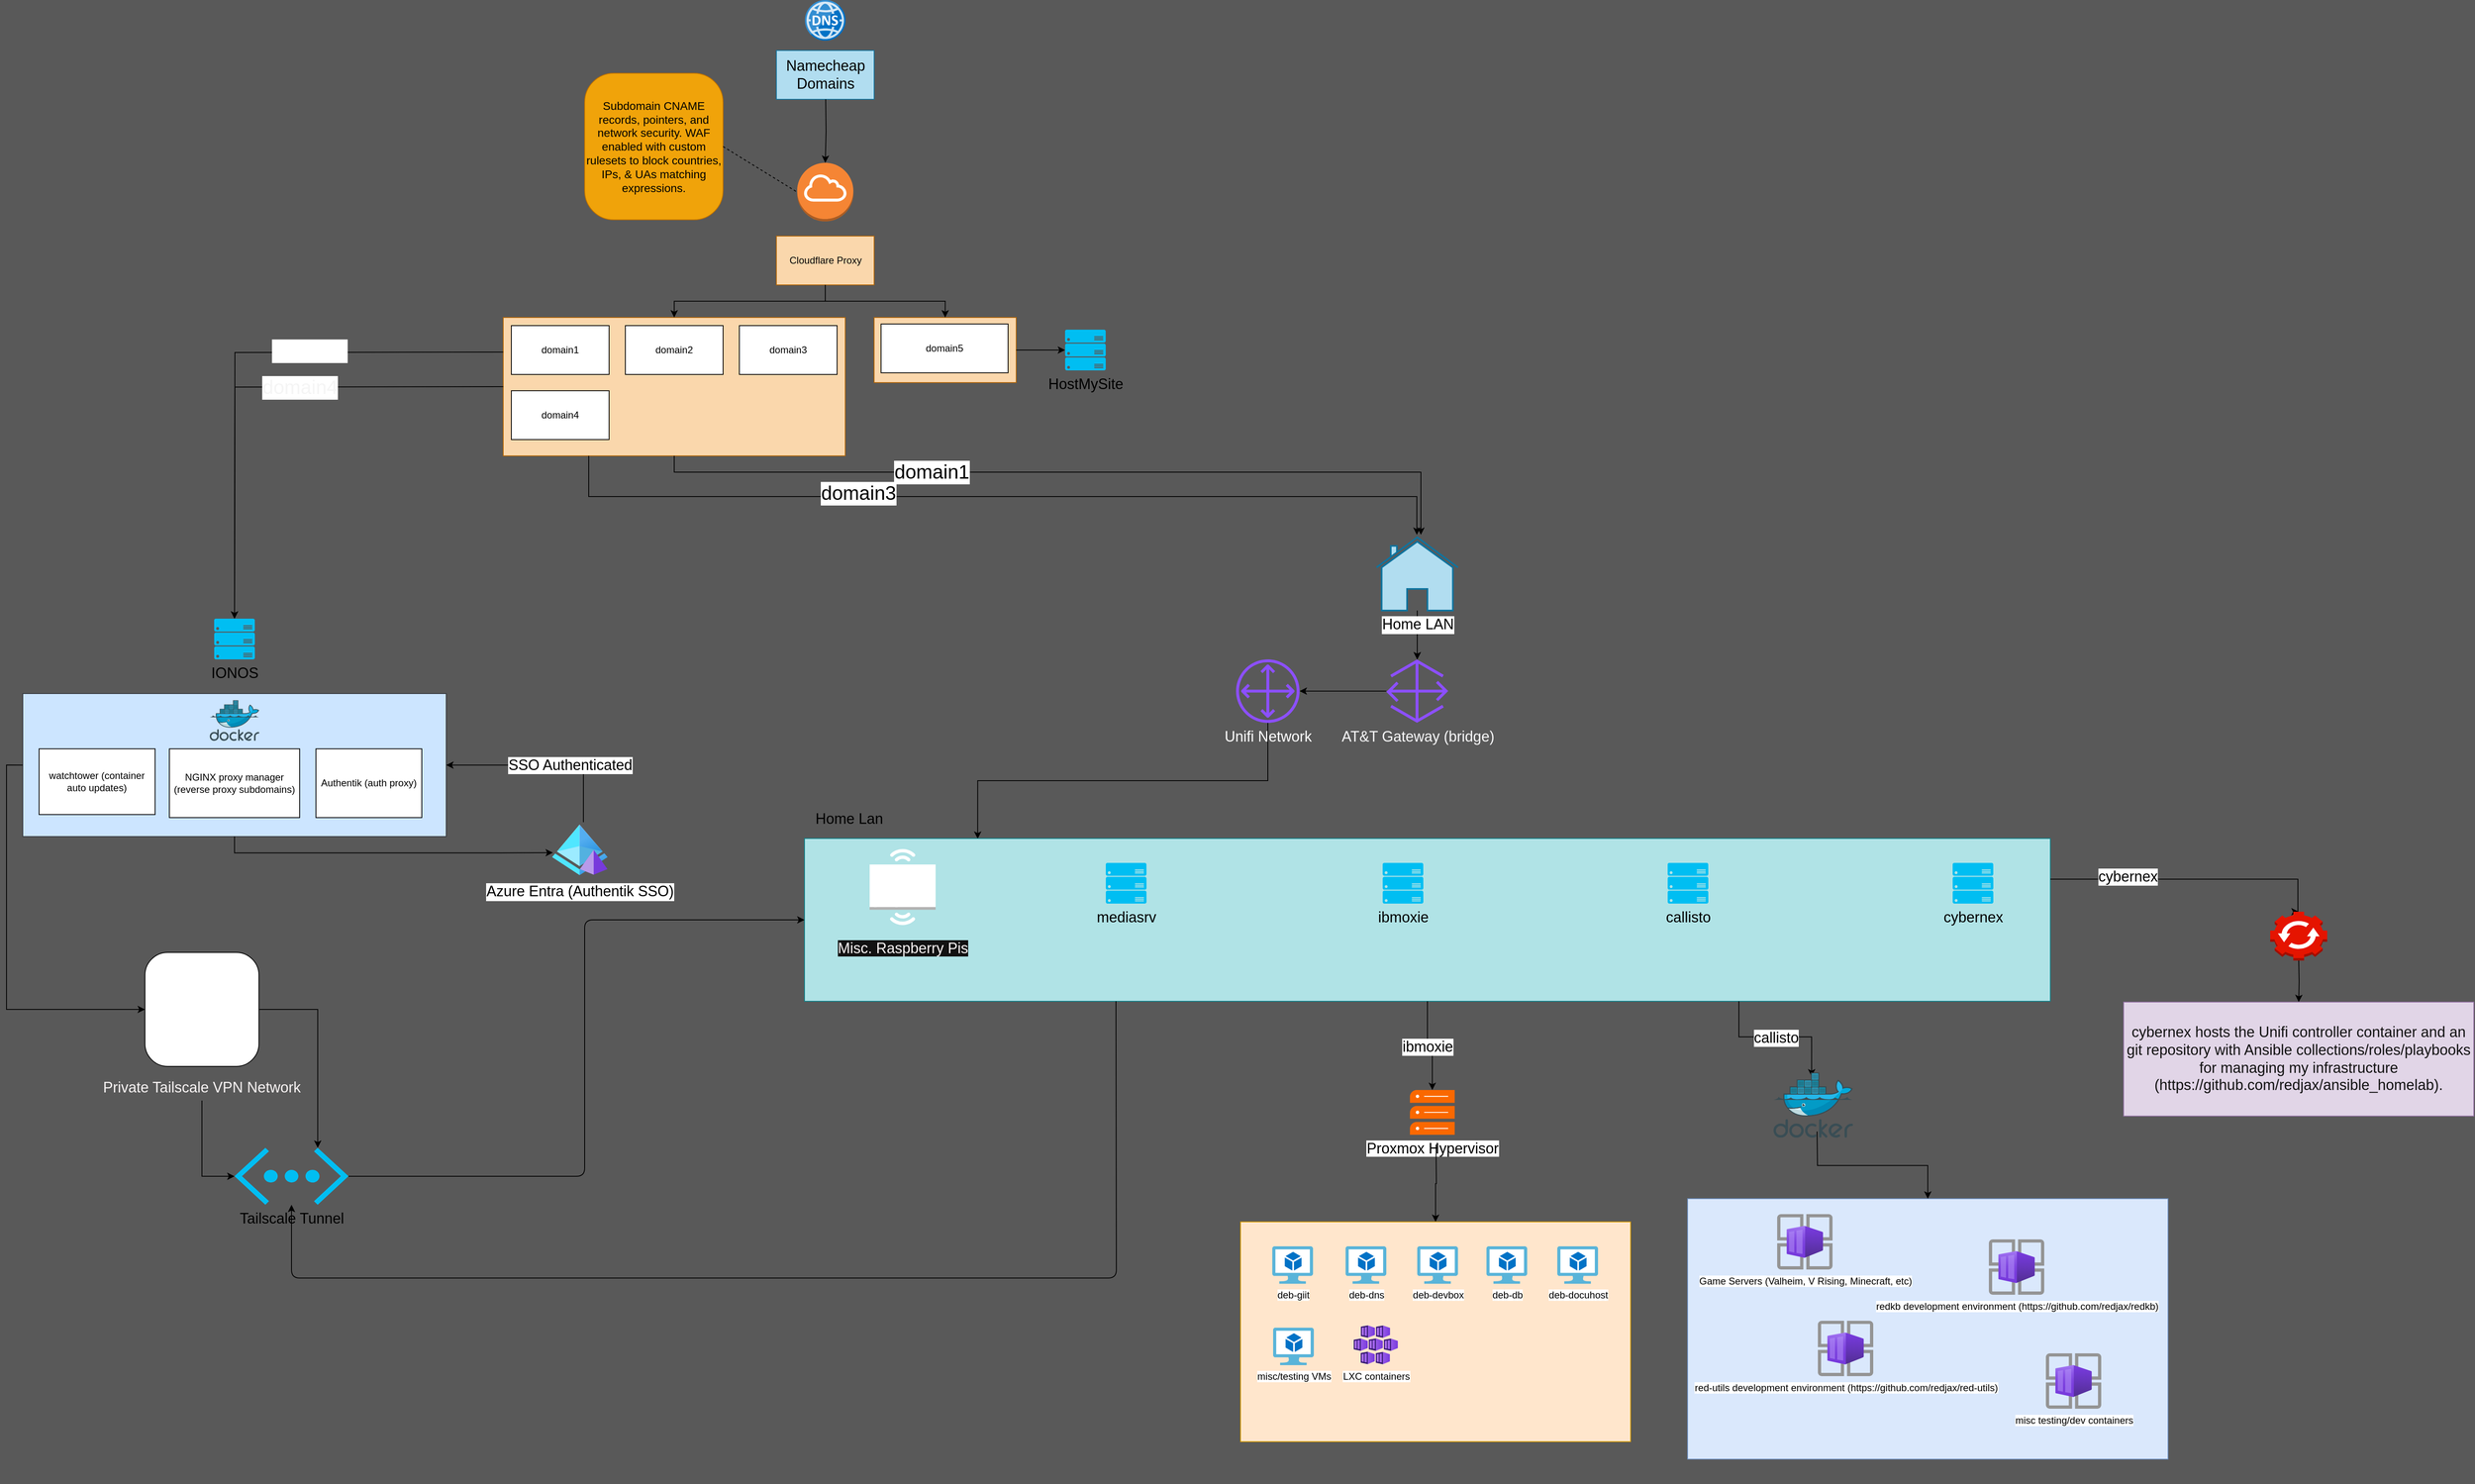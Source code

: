 <mxfile>
    <diagram name="Page-1" id="Rsj-jbbyXU1mSyo5BSWN">
        <mxGraphModel dx="3583" dy="2398" grid="1" gridSize="10" guides="1" tooltips="1" connect="1" arrows="1" fold="1" page="1" pageScale="1" pageWidth="850" pageHeight="1100" background="#595959" math="0" shadow="0">
            <root>
                <mxCell id="0"/>
                <mxCell id="1" parent="0"/>
                <mxCell id="UfMAyrNb4U1BRUhYTXXU-9" value="" style="group" parent="1" vertex="1" connectable="0">
                    <mxGeometry x="-474.5" y="-1100" width="120" height="122" as="geometry"/>
                </mxCell>
                <mxCell id="UfMAyrNb4U1BRUhYTXXU-7" value="" style="image;sketch=0;aspect=fixed;html=1;points=[];align=center;fontSize=12;image=img/lib/mscae/DNS.svg;imageBackground=none;" parent="UfMAyrNb4U1BRUhYTXXU-9" vertex="1">
                    <mxGeometry x="35" width="50" height="50" as="geometry"/>
                </mxCell>
                <mxCell id="UfMAyrNb4U1BRUhYTXXU-8" value="Namecheap Domains" style="rounded=0;whiteSpace=wrap;html=1;fillColor=#b1ddf0;strokeColor=#10739e;fontSize=18;fontColor=#000000;" parent="UfMAyrNb4U1BRUhYTXXU-9" vertex="1">
                    <mxGeometry y="62" width="120" height="60" as="geometry"/>
                </mxCell>
                <mxCell id="T2T1hvAY8Xzt-k4NL3VU-15" value="cloudflare" parent="0"/>
                <mxCell id="T2T1hvAY8Xzt-k4NL3VU-20" value="" style="group" parent="T2T1hvAY8Xzt-k4NL3VU-15" vertex="1" connectable="0">
                    <mxGeometry x="-810" y="-900" width="740" height="410" as="geometry"/>
                </mxCell>
                <mxCell id="T2T1hvAY8Xzt-k4NL3VU-21" value="" style="group" parent="T2T1hvAY8Xzt-k4NL3VU-20" vertex="1" connectable="0">
                    <mxGeometry x="335.5" width="120" height="150" as="geometry"/>
                </mxCell>
                <mxCell id="T2T1hvAY8Xzt-k4NL3VU-22" value="" style="group;fontColor=#000000;" parent="T2T1hvAY8Xzt-k4NL3VU-21" vertex="1" connectable="0">
                    <mxGeometry width="120" height="150" as="geometry"/>
                </mxCell>
                <mxCell id="T2T1hvAY8Xzt-k4NL3VU-23" value="" style="outlineConnect=0;dashed=0;verticalLabelPosition=bottom;verticalAlign=top;align=center;html=1;shape=mxgraph.aws3.internet_gateway;fillColor=#F58534;gradientColor=none;" parent="T2T1hvAY8Xzt-k4NL3VU-22" vertex="1">
                    <mxGeometry x="25.5" width="69" height="72" as="geometry"/>
                </mxCell>
                <mxCell id="T2T1hvAY8Xzt-k4NL3VU-24" value="Cloudflare Proxy" style="rounded=0;whiteSpace=wrap;html=1;fillColor=#fad7ac;strokeColor=#b46504;fontColor=#050505;" parent="T2T1hvAY8Xzt-k4NL3VU-22" vertex="1">
                    <mxGeometry y="90" width="120" height="60" as="geometry"/>
                </mxCell>
                <mxCell id="T2T1hvAY8Xzt-k4NL3VU-25" value="" style="group" parent="T2T1hvAY8Xzt-k4NL3VU-20" vertex="1" connectable="0">
                    <mxGeometry y="190" width="740" height="220" as="geometry"/>
                </mxCell>
                <mxCell id="T2T1hvAY8Xzt-k4NL3VU-26" value="" style="group" parent="T2T1hvAY8Xzt-k4NL3VU-25" vertex="1" connectable="0">
                    <mxGeometry width="420" height="220" as="geometry"/>
                </mxCell>
                <mxCell id="T2T1hvAY8Xzt-k4NL3VU-27" value="" style="group" parent="T2T1hvAY8Xzt-k4NL3VU-26" vertex="1" connectable="0">
                    <mxGeometry width="420" height="170" as="geometry"/>
                </mxCell>
                <mxCell id="T2T1hvAY8Xzt-k4NL3VU-28" value="" style="rounded=0;whiteSpace=wrap;html=1;fillColor=#fad7ac;strokeColor=#b46504;" parent="T2T1hvAY8Xzt-k4NL3VU-27" vertex="1">
                    <mxGeometry width="420" height="170" as="geometry"/>
                </mxCell>
                <mxCell id="T2T1hvAY8Xzt-k4NL3VU-29" value="domain1" style="rounded=0;whiteSpace=wrap;html=1;" parent="T2T1hvAY8Xzt-k4NL3VU-27" vertex="1">
                    <mxGeometry x="10" y="10" width="120" height="60" as="geometry"/>
                </mxCell>
                <mxCell id="T2T1hvAY8Xzt-k4NL3VU-30" value="domain2" style="rounded=0;whiteSpace=wrap;html=1;" parent="T2T1hvAY8Xzt-k4NL3VU-27" vertex="1">
                    <mxGeometry x="150" y="10" width="120" height="60" as="geometry"/>
                </mxCell>
                <mxCell id="T2T1hvAY8Xzt-k4NL3VU-31" value="domain3" style="rounded=0;whiteSpace=wrap;html=1;" parent="T2T1hvAY8Xzt-k4NL3VU-27" vertex="1">
                    <mxGeometry x="290" y="10" width="120" height="60" as="geometry"/>
                </mxCell>
                <mxCell id="T2T1hvAY8Xzt-k4NL3VU-32" value="domain4" style="rounded=0;whiteSpace=wrap;html=1;" parent="T2T1hvAY8Xzt-k4NL3VU-27" vertex="1">
                    <mxGeometry x="10" y="90" width="120" height="60" as="geometry"/>
                </mxCell>
                <mxCell id="T2T1hvAY8Xzt-k4NL3VU-33" value="" style="group" parent="T2T1hvAY8Xzt-k4NL3VU-25" vertex="1" connectable="0">
                    <mxGeometry x="455.5" width="284.5" height="80" as="geometry"/>
                </mxCell>
                <mxCell id="T2T1hvAY8Xzt-k4NL3VU-34" value="" style="group" parent="T2T1hvAY8Xzt-k4NL3VU-33" vertex="1" connectable="0">
                    <mxGeometry width="174.5" height="80" as="geometry"/>
                </mxCell>
                <mxCell id="T2T1hvAY8Xzt-k4NL3VU-35" value="" style="rounded=0;whiteSpace=wrap;html=1;fillColor=#fad7ac;strokeColor=#b46504;" parent="T2T1hvAY8Xzt-k4NL3VU-34" vertex="1">
                    <mxGeometry width="174.5" height="80" as="geometry"/>
                </mxCell>
                <mxCell id="T2T1hvAY8Xzt-k4NL3VU-36" value="domain5" style="rounded=0;whiteSpace=wrap;html=1;" parent="T2T1hvAY8Xzt-k4NL3VU-34" vertex="1">
                    <mxGeometry x="8.5" y="8" width="156" height="60" as="geometry"/>
                </mxCell>
                <mxCell id="T2T1hvAY8Xzt-k4NL3VU-37" value="&lt;font style=&quot;font-size: 18px;&quot;&gt;HostMySite&lt;/font&gt;" style="verticalLabelPosition=bottom;html=1;verticalAlign=top;align=center;strokeColor=none;fillColor=#00BEF2;shape=mxgraph.azure.server_rack;" parent="T2T1hvAY8Xzt-k4NL3VU-33" vertex="1">
                    <mxGeometry x="234.5" y="15" width="50" height="50" as="geometry"/>
                </mxCell>
                <mxCell id="T2T1hvAY8Xzt-k4NL3VU-38" style="edgeStyle=orthogonalEdgeStyle;rounded=0;orthogonalLoop=1;jettySize=auto;html=1;exitX=1;exitY=0.5;exitDx=0;exitDy=0;entryX=0;entryY=0.5;entryDx=0;entryDy=0;entryPerimeter=0;" parent="T2T1hvAY8Xzt-k4NL3VU-33" source="T2T1hvAY8Xzt-k4NL3VU-35" target="T2T1hvAY8Xzt-k4NL3VU-37" edge="1">
                    <mxGeometry relative="1" as="geometry"/>
                </mxCell>
                <mxCell id="T2T1hvAY8Xzt-k4NL3VU-39" style="edgeStyle=orthogonalEdgeStyle;rounded=0;orthogonalLoop=1;jettySize=auto;html=1;exitX=0.5;exitY=1;exitDx=0;exitDy=0;entryX=0.5;entryY=0;entryDx=0;entryDy=0;" parent="T2T1hvAY8Xzt-k4NL3VU-20" source="T2T1hvAY8Xzt-k4NL3VU-24" target="T2T1hvAY8Xzt-k4NL3VU-28" edge="1">
                    <mxGeometry relative="1" as="geometry"/>
                </mxCell>
                <mxCell id="T2T1hvAY8Xzt-k4NL3VU-40" style="edgeStyle=orthogonalEdgeStyle;rounded=0;orthogonalLoop=1;jettySize=auto;html=1;exitX=0.5;exitY=1;exitDx=0;exitDy=0;entryX=0.5;entryY=0;entryDx=0;entryDy=0;" parent="T2T1hvAY8Xzt-k4NL3VU-20" source="T2T1hvAY8Xzt-k4NL3VU-24" target="T2T1hvAY8Xzt-k4NL3VU-35" edge="1">
                    <mxGeometry relative="1" as="geometry"/>
                </mxCell>
                <mxCell id="T2T1hvAY8Xzt-k4NL3VU-41" style="edgeStyle=orthogonalEdgeStyle;rounded=0;orthogonalLoop=1;jettySize=auto;html=1;entryX=0.5;entryY=0;entryDx=0;entryDy=0;entryPerimeter=0;" parent="T2T1hvAY8Xzt-k4NL3VU-15" edge="1">
                    <mxGeometry relative="1" as="geometry">
                        <mxPoint x="-414" y="-978" as="sourcePoint"/>
                        <mxPoint x="-414.5" y="-900" as="targetPoint"/>
                    </mxGeometry>
                </mxCell>
                <mxCell id="VhEEmA5IoFukuAZXWk3S-1" value="&lt;font style=&quot;font-size: 14px;&quot;&gt;Subdomain CNAME records, pointers, and network security. WAF enabled with custom rulesets to block countries, IPs, &amp;amp; UAs matching expressions.&lt;/font&gt;" style="rounded=1;whiteSpace=wrap;html=1;fillColor=#f0a30a;strokeColor=#BD7000;arcSize=21;fontColor=#000000;" parent="T2T1hvAY8Xzt-k4NL3VU-15" vertex="1">
                    <mxGeometry x="-710" y="-1010" width="170" height="180" as="geometry"/>
                </mxCell>
                <mxCell id="VhEEmA5IoFukuAZXWk3S-2" value="" style="endArrow=none;dashed=1;html=1;rounded=0;entryX=0;entryY=0.5;entryDx=0;entryDy=0;entryPerimeter=0;exitX=1;exitY=0.5;exitDx=0;exitDy=0;" parent="T2T1hvAY8Xzt-k4NL3VU-15" source="VhEEmA5IoFukuAZXWk3S-1" edge="1">
                    <mxGeometry width="50" height="50" relative="1" as="geometry">
                        <mxPoint x="-1120" y="-660" as="sourcePoint"/>
                        <mxPoint x="-449" y="-864" as="targetPoint"/>
                    </mxGeometry>
                </mxCell>
                <mxCell id="T2T1hvAY8Xzt-k4NL3VU-49" value="LAN" parent="0"/>
                <mxCell id="T2T1hvAY8Xzt-k4NL3VU-53" value="" style="group" parent="T2T1hvAY8Xzt-k4NL3VU-49" vertex="1" connectable="0">
                    <mxGeometry x="-440" y="-440" width="2049" height="1162" as="geometry"/>
                </mxCell>
                <mxCell id="T2T1hvAY8Xzt-k4NL3VU-54" style="edgeStyle=orthogonalEdgeStyle;rounded=0;orthogonalLoop=1;jettySize=auto;html=1;" parent="T2T1hvAY8Xzt-k4NL3VU-53" source="T2T1hvAY8Xzt-k4NL3VU-56" target="T2T1hvAY8Xzt-k4NL3VU-58" edge="1">
                    <mxGeometry relative="1" as="geometry"/>
                </mxCell>
                <mxCell id="T2T1hvAY8Xzt-k4NL3VU-55" value="" style="edgeStyle=orthogonalEdgeStyle;rounded=0;orthogonalLoop=1;jettySize=auto;html=1;" parent="T2T1hvAY8Xzt-k4NL3VU-53" source="T2T1hvAY8Xzt-k4NL3VU-56" target="T2T1hvAY8Xzt-k4NL3VU-58" edge="1">
                    <mxGeometry relative="1" as="geometry"/>
                </mxCell>
                <mxCell id="T2T1hvAY8Xzt-k4NL3VU-56" value="&lt;font color=&quot;#000000&quot; style=&quot;font-size: 18px;&quot;&gt;Home LAN&lt;/font&gt;" style="html=1;verticalLabelPosition=bottom;align=center;labelBackgroundColor=#ffffff;verticalAlign=top;strokeWidth=2;strokeColor=#10739e;shadow=0;dashed=0;shape=mxgraph.ios7.icons.home;fillColor=#b1ddf0;" parent="T2T1hvAY8Xzt-k4NL3VU-53" vertex="1">
                    <mxGeometry x="702.5" width="100" height="90" as="geometry"/>
                </mxCell>
                <mxCell id="T2T1hvAY8Xzt-k4NL3VU-57" style="edgeStyle=orthogonalEdgeStyle;rounded=0;orthogonalLoop=1;jettySize=auto;html=1;" parent="T2T1hvAY8Xzt-k4NL3VU-53" source="T2T1hvAY8Xzt-k4NL3VU-58" target="T2T1hvAY8Xzt-k4NL3VU-59" edge="1">
                    <mxGeometry relative="1" as="geometry"/>
                </mxCell>
                <mxCell id="T2T1hvAY8Xzt-k4NL3VU-58" value="&lt;font color=&quot;#f7f7f8&quot; style=&quot;font-size: 18px;&quot;&gt;AT&amp;amp;T Gateway (bridge)&lt;/font&gt;" style="sketch=0;outlineConnect=0;fontColor=#232F3E;gradientColor=none;fillColor=#8C4FFF;strokeColor=none;dashed=0;verticalLabelPosition=bottom;verticalAlign=top;align=center;html=1;fontSize=12;fontStyle=0;aspect=fixed;pointerEvents=1;shape=mxgraph.aws4.gateway;" parent="T2T1hvAY8Xzt-k4NL3VU-53" vertex="1">
                    <mxGeometry x="714.5" y="150" width="76" height="78" as="geometry"/>
                </mxCell>
                <mxCell id="T2T1hvAY8Xzt-k4NL3VU-59" value="&lt;font color=&quot;#ffffff&quot; style=&quot;font-size: 18px;&quot;&gt;Unifi Network&lt;/font&gt;" style="sketch=0;outlineConnect=0;fontColor=#232F3E;gradientColor=none;fillColor=#8C4FFF;strokeColor=none;dashed=0;verticalLabelPosition=bottom;verticalAlign=top;align=center;html=1;fontSize=12;fontStyle=0;aspect=fixed;pointerEvents=1;shape=mxgraph.aws4.customer_gateway;" parent="T2T1hvAY8Xzt-k4NL3VU-53" vertex="1">
                    <mxGeometry x="530" y="150" width="78" height="78" as="geometry"/>
                </mxCell>
                <mxCell id="T2T1hvAY8Xzt-k4NL3VU-60" style="edgeStyle=orthogonalEdgeStyle;rounded=0;orthogonalLoop=1;jettySize=auto;html=1;entryX=0.139;entryY=0.002;entryDx=0;entryDy=0;entryPerimeter=0;" parent="T2T1hvAY8Xzt-k4NL3VU-53" source="T2T1hvAY8Xzt-k4NL3VU-59" target="T2T1hvAY8Xzt-k4NL3VU-63" edge="1">
                    <mxGeometry relative="1" as="geometry"/>
                </mxCell>
                <mxCell id="T2T1hvAY8Xzt-k4NL3VU-61" value="" style="group" parent="T2T1hvAY8Xzt-k4NL3VU-53" vertex="1" connectable="0">
                    <mxGeometry y="330" width="2049" height="832" as="geometry"/>
                </mxCell>
                <mxCell id="T2T1hvAY8Xzt-k4NL3VU-62" value="" style="group" parent="T2T1hvAY8Xzt-k4NL3VU-61" vertex="1" connectable="0">
                    <mxGeometry width="1530" height="240" as="geometry"/>
                </mxCell>
                <mxCell id="T2T1hvAY8Xzt-k4NL3VU-63" value="" style="rounded=0;whiteSpace=wrap;html=1;fillColor=#b0e3e6;strokeColor=#0e8088;" parent="T2T1hvAY8Xzt-k4NL3VU-62" vertex="1">
                    <mxGeometry y="40" width="1530" height="200" as="geometry"/>
                </mxCell>
                <mxCell id="T2T1hvAY8Xzt-k4NL3VU-64" value="mediasrv" style="verticalLabelPosition=bottom;html=1;verticalAlign=top;align=center;strokeColor=none;fillColor=#00BEF2;shape=mxgraph.azure.server_rack;fontSize=18;fontColor=#000000;" parent="T2T1hvAY8Xzt-k4NL3VU-62" vertex="1">
                    <mxGeometry x="370" y="70" width="50" height="50" as="geometry"/>
                </mxCell>
                <mxCell id="T2T1hvAY8Xzt-k4NL3VU-65" value="ibmoxie" style="verticalLabelPosition=bottom;html=1;verticalAlign=top;align=center;strokeColor=none;fillColor=#00BEF2;shape=mxgraph.azure.server_rack;fontSize=18;fontColor=#000000;" parent="T2T1hvAY8Xzt-k4NL3VU-62" vertex="1">
                    <mxGeometry x="710" y="70" width="50" height="50" as="geometry"/>
                </mxCell>
                <mxCell id="T2T1hvAY8Xzt-k4NL3VU-66" value="callisto" style="verticalLabelPosition=bottom;html=1;verticalAlign=top;align=center;strokeColor=none;fillColor=#00BEF2;shape=mxgraph.azure.server_rack;fontSize=18;fontColor=#000000;" parent="T2T1hvAY8Xzt-k4NL3VU-62" vertex="1">
                    <mxGeometry x="1060" y="70" width="50" height="50" as="geometry"/>
                </mxCell>
                <mxCell id="T2T1hvAY8Xzt-k4NL3VU-67" value="cybernex" style="verticalLabelPosition=bottom;html=1;verticalAlign=top;align=center;strokeColor=none;fillColor=#00BEF2;shape=mxgraph.azure.server_rack;fontSize=18;fontColor=#000000;" parent="T2T1hvAY8Xzt-k4NL3VU-62" vertex="1">
                    <mxGeometry x="1410" y="70" width="50" height="50" as="geometry"/>
                </mxCell>
                <mxCell id="T2T1hvAY8Xzt-k4NL3VU-72" value="&lt;font style=&quot;font-size: 18px;&quot;&gt;Home Lan&lt;/font&gt;" style="text;html=1;align=center;verticalAlign=middle;whiteSpace=wrap;rounded=0;" parent="T2T1hvAY8Xzt-k4NL3VU-62" vertex="1">
                    <mxGeometry width="110" height="32.5" as="geometry"/>
                </mxCell>
                <mxCell id="4" value="" style="group" vertex="1" connectable="0" parent="T2T1hvAY8Xzt-k4NL3VU-62">
                    <mxGeometry x="30" y="53" width="182" height="137" as="geometry"/>
                </mxCell>
                <mxCell id="T2T1hvAY8Xzt-k4NL3VU-68" value="" style="group;fontColor=#000000;" parent="4" vertex="1" connectable="0">
                    <mxGeometry y="17" width="182" height="120" as="geometry"/>
                </mxCell>
                <mxCell id="T2T1hvAY8Xzt-k4NL3VU-71" value="&lt;span style=&quot;font-size: 18px; background-color: rgb(18, 18, 18);&quot;&gt;&lt;font style=&quot;&quot; color=&quot;#faf5f5&quot;&gt;Misc. Raspberry Pis&lt;/font&gt;&lt;/span&gt;" style="text;html=1;align=center;verticalAlign=middle;whiteSpace=wrap;rounded=0;fontColor=#000000;" parent="T2T1hvAY8Xzt-k4NL3VU-68" vertex="1">
                    <mxGeometry y="90" width="182" height="30" as="geometry"/>
                </mxCell>
                <mxCell id="T2T1hvAY8Xzt-k4NL3VU-70" value="" style="outlineConnect=0;dashed=0;verticalLabelPosition=bottom;verticalAlign=top;align=center;html=1;shape=mxgraph.aws3.hardware_board;fillColor=default;gradientColor=none;fontFamily=Helvetica;fontSize=18;fontColor=default;strokeColor=default;" parent="4" vertex="1">
                    <mxGeometry x="50" width="81" height="93.34" as="geometry"/>
                </mxCell>
                <mxCell id="T2T1hvAY8Xzt-k4NL3VU-73" style="edgeStyle=orthogonalEdgeStyle;rounded=0;orthogonalLoop=1;jettySize=auto;html=1;entryX=0.5;entryY=0;entryDx=0;entryDy=0;" parent="T2T1hvAY8Xzt-k4NL3VU-61" source="T2T1hvAY8Xzt-k4NL3VU-63" target="T2T1hvAY8Xzt-k4NL3VU-81" edge="1">
                    <mxGeometry relative="1" as="geometry"/>
                </mxCell>
                <mxCell id="T2T1hvAY8Xzt-k4NL3VU-74" value="&lt;font style=&quot;font-size: 18px;&quot;&gt;ibmoxie&lt;/font&gt;" style="edgeLabel;html=1;align=center;verticalAlign=middle;resizable=0;points=[];" parent="T2T1hvAY8Xzt-k4NL3VU-73" vertex="1" connectable="0">
                    <mxGeometry x="-0.256" y="6" relative="1" as="geometry">
                        <mxPoint x="-6" y="13" as="offset"/>
                    </mxGeometry>
                </mxCell>
                <mxCell id="T2T1hvAY8Xzt-k4NL3VU-77" style="edgeStyle=orthogonalEdgeStyle;rounded=0;orthogonalLoop=1;jettySize=auto;html=1;exitX=0.75;exitY=1;exitDx=0;exitDy=0;entryX=0.48;entryY=0.06;entryDx=0;entryDy=0;entryPerimeter=0;" parent="T2T1hvAY8Xzt-k4NL3VU-61" source="T2T1hvAY8Xzt-k4NL3VU-63" target="T2T1hvAY8Xzt-k4NL3VU-93" edge="1">
                    <mxGeometry relative="1" as="geometry"/>
                </mxCell>
                <mxCell id="T2T1hvAY8Xzt-k4NL3VU-78" value="&lt;font style=&quot;font-size: 18px;&quot;&gt;callisto&lt;/font&gt;" style="edgeLabel;html=1;align=center;verticalAlign=middle;resizable=0;points=[];" parent="T2T1hvAY8Xzt-k4NL3VU-77" vertex="1" connectable="0">
                    <mxGeometry x="-0.019" y="-1" relative="1" as="geometry">
                        <mxPoint as="offset"/>
                    </mxGeometry>
                </mxCell>
                <mxCell id="T2T1hvAY8Xzt-k4NL3VU-91" value="" style="group" parent="T2T1hvAY8Xzt-k4NL3VU-61" vertex="1" connectable="0">
                    <mxGeometry x="1080" y="327.5" width="594.5" height="482.5" as="geometry"/>
                </mxCell>
                <mxCell id="T2T1hvAY8Xzt-k4NL3VU-93" value="" style="image;sketch=0;aspect=fixed;html=1;points=[];align=center;fontSize=12;image=img/lib/mscae/Docker.svg;" parent="T2T1hvAY8Xzt-k4NL3VU-91" vertex="1">
                    <mxGeometry x="110" width="97.56" height="80" as="geometry"/>
                </mxCell>
                <mxCell id="T2T1hvAY8Xzt-k4NL3VU-79" value="" style="group" parent="T2T1hvAY8Xzt-k4NL3VU-61" vertex="1" connectable="0">
                    <mxGeometry x="531" y="349" width="1519" height="482" as="geometry"/>
                </mxCell>
                <mxCell id="T2T1hvAY8Xzt-k4NL3VU-81" value="&lt;span style=&quot;background-color: rgb(255, 255, 255);&quot;&gt;Proxmox Hypervisor&lt;/span&gt;" style="sketch=0;pointerEvents=1;shadow=0;dashed=0;html=1;strokeColor=#C73500;fillColor=#fa6800;labelPosition=center;verticalLabelPosition=bottom;verticalAlign=top;align=center;outlineConnect=0;shape=mxgraph.veeam2.server_stack;fontFamily=Helvetica;fontSize=18;fontColor=#000000;" parent="T2T1hvAY8Xzt-k4NL3VU-79" vertex="1">
                    <mxGeometry x="212.5" width="55" height="55" as="geometry"/>
                </mxCell>
                <mxCell id="VhEEmA5IoFukuAZXWk3S-3" style="edgeStyle=orthogonalEdgeStyle;rounded=0;orthogonalLoop=1;jettySize=auto;html=1;entryX=0.545;entryY=-0.033;entryDx=0;entryDy=0;entryPerimeter=0;" parent="T2T1hvAY8Xzt-k4NL3VU-49" edge="1" target="T2T1hvAY8Xzt-k4NL3VU-56">
                    <mxGeometry relative="1" as="geometry">
                        <Array as="points">
                            <mxPoint x="-600" y="-520"/>
                            <mxPoint x="317" y="-520"/>
                        </Array>
                        <mxPoint x="-430" y="120" as="targetPoint"/>
                        <mxPoint x="-600" y="-540" as="sourcePoint"/>
                    </mxGeometry>
                </mxCell>
                <mxCell id="VhEEmA5IoFukuAZXWk3S-4" value="&lt;span style=&quot;font-size: 24px;&quot;&gt;domain1&lt;/span&gt;" style="edgeLabel;html=1;align=center;verticalAlign=middle;resizable=0;points=[];" parent="VhEEmA5IoFukuAZXWk3S-3" vertex="1" connectable="0">
                    <mxGeometry x="-0.18" y="-5" relative="1" as="geometry">
                        <mxPoint x="-80" y="-5" as="offset"/>
                    </mxGeometry>
                </mxCell>
                <mxCell id="VhEEmA5IoFukuAZXWk3S-5" style="edgeStyle=orthogonalEdgeStyle;rounded=0;orthogonalLoop=1;jettySize=auto;html=1;exitX=0.25;exitY=1;exitDx=0;exitDy=0;entryX=0.495;entryY=-0.033;entryDx=0;entryDy=0;entryPerimeter=0;" parent="T2T1hvAY8Xzt-k4NL3VU-49" edge="1" target="T2T1hvAY8Xzt-k4NL3VU-56">
                    <mxGeometry relative="1" as="geometry">
                        <Array as="points">
                            <mxPoint x="-705" y="-490"/>
                            <mxPoint x="312" y="-490"/>
                        </Array>
                        <mxPoint x="-430" y="120" as="targetPoint"/>
                        <mxPoint x="-705" y="-540" as="sourcePoint"/>
                    </mxGeometry>
                </mxCell>
                <mxCell id="VhEEmA5IoFukuAZXWk3S-6" value="&lt;font style=&quot;font-size: 24px;&quot;&gt;domain3&lt;/font&gt;" style="edgeLabel;html=1;align=center;verticalAlign=middle;resizable=0;points=[];" parent="VhEEmA5IoFukuAZXWk3S-5" vertex="1" connectable="0">
                    <mxGeometry x="-0.375" y="4" relative="1" as="geometry">
                        <mxPoint x="33" as="offset"/>
                    </mxGeometry>
                </mxCell>
                <mxCell id="7" style="edgeStyle=orthogonalEdgeStyle;rounded=0;orthogonalLoop=1;jettySize=auto;html=1;exitX=1;exitY=0.25;exitDx=0;exitDy=0;entryX=0.5;entryY=0;entryDx=0;entryDy=0;entryPerimeter=0;" edge="1" parent="T2T1hvAY8Xzt-k4NL3VU-49" target="9">
                    <mxGeometry relative="1" as="geometry">
                        <mxPoint x="1090" y="-20" as="sourcePoint"/>
                        <mxPoint x="1834.0" y="120.0" as="targetPoint"/>
                        <Array as="points">
                            <mxPoint x="1394" y="-20"/>
                            <mxPoint x="1394" y="20"/>
                        </Array>
                    </mxGeometry>
                </mxCell>
                <mxCell id="8" value="&lt;font style=&quot;font-size: 18px;&quot;&gt;cybernex&lt;/font&gt;" style="edgeLabel;html=1;align=center;verticalAlign=middle;resizable=0;points=[];" vertex="1" connectable="0" parent="7">
                    <mxGeometry x="-0.542" y="3" relative="1" as="geometry">
                        <mxPoint x="16" as="offset"/>
                    </mxGeometry>
                </mxCell>
                <mxCell id="9" value="" style="outlineConnect=0;dashed=0;verticalLabelPosition=bottom;verticalAlign=top;align=center;html=1;shape=mxgraph.aws3.automation;fontFamily=Helvetica;fontSize=12;fillColor=#e51400;strokeColor=#B20000;fontColor=#ffffff;" vertex="1" parent="T2T1hvAY8Xzt-k4NL3VU-49">
                    <mxGeometry x="1360" y="20" width="70" height="60" as="geometry"/>
                </mxCell>
                <mxCell id="T2T1hvAY8Xzt-k4NL3VU-105" value="cloud" parent="0"/>
                <mxCell id="T2T1hvAY8Xzt-k4NL3VU-106" value="" style="group;" parent="T2T1hvAY8Xzt-k4NL3VU-105" vertex="1" connectable="0">
                    <mxGeometry x="-1400" y="-340" width="520" height="400" as="geometry"/>
                </mxCell>
                <mxCell id="T2T1hvAY8Xzt-k4NL3VU-107" value="" style="group" parent="T2T1hvAY8Xzt-k4NL3VU-106" vertex="1" connectable="0">
                    <mxGeometry width="520" height="340" as="geometry"/>
                </mxCell>
                <mxCell id="T2T1hvAY8Xzt-k4NL3VU-108" value="&lt;font style=&quot;font-size: 18px;&quot;&gt;IONOS&lt;/font&gt;" style="verticalLabelPosition=bottom;html=1;verticalAlign=top;align=center;strokeColor=none;fillColor=#00BEF2;shape=mxgraph.azure.server_rack;" parent="T2T1hvAY8Xzt-k4NL3VU-107" vertex="1">
                    <mxGeometry x="235" width="50" height="50" as="geometry"/>
                </mxCell>
                <mxCell id="T2T1hvAY8Xzt-k4NL3VU-109" value="" style="group" parent="T2T1hvAY8Xzt-k4NL3VU-107" vertex="1" connectable="0">
                    <mxGeometry y="30" width="520" height="310" as="geometry"/>
                </mxCell>
                <mxCell id="T2T1hvAY8Xzt-k4NL3VU-110" value="" style="group" parent="T2T1hvAY8Xzt-k4NL3VU-109" vertex="1" connectable="0">
                    <mxGeometry width="520" height="237.667" as="geometry"/>
                </mxCell>
                <mxCell id="T2T1hvAY8Xzt-k4NL3VU-111" value="" style="group" parent="T2T1hvAY8Xzt-k4NL3VU-110" vertex="1" connectable="0">
                    <mxGeometry y="62.0" width="520" height="175.667" as="geometry"/>
                </mxCell>
                <mxCell id="T2T1hvAY8Xzt-k4NL3VU-112" value="" style="rounded=0;whiteSpace=wrap;html=1;fillColor=#cce5ff;strokeColor=#36393d;" parent="T2T1hvAY8Xzt-k4NL3VU-111" vertex="1">
                    <mxGeometry width="520" height="175.667" as="geometry"/>
                </mxCell>
                <mxCell id="T2T1hvAY8Xzt-k4NL3VU-113" value="watchtower (container auto updates)" style="rounded=0;whiteSpace=wrap;html=1;" parent="T2T1hvAY8Xzt-k4NL3VU-111" vertex="1">
                    <mxGeometry x="20" y="67.871" width="142.45" height="80.763" as="geometry"/>
                </mxCell>
                <mxCell id="T2T1hvAY8Xzt-k4NL3VU-114" value="NGINX proxy manager (reverse proxy subdomains)" style="rounded=0;whiteSpace=wrap;html=1;" parent="T2T1hvAY8Xzt-k4NL3VU-111" vertex="1">
                    <mxGeometry x="180" y="67.871" width="160" height="84.512" as="geometry"/>
                </mxCell>
                <mxCell id="T2T1hvAY8Xzt-k4NL3VU-115" value="Authentik (auth proxy)" style="rounded=0;whiteSpace=wrap;html=1;" parent="T2T1hvAY8Xzt-k4NL3VU-111" vertex="1">
                    <mxGeometry x="360" y="67.871" width="130" height="84.512" as="geometry"/>
                </mxCell>
                <mxCell id="T2T1hvAY8Xzt-k4NL3VU-116" value="" style="image;sketch=0;aspect=fixed;html=1;points=[];align=center;fontSize=12;image=img/lib/mscae/Docker.svg;" parent="T2T1hvAY8Xzt-k4NL3VU-111" vertex="1">
                    <mxGeometry x="229.563" y="8.089" width="60.87" height="49.913" as="geometry"/>
                </mxCell>
                <mxCell id="T2T1hvAY8Xzt-k4NL3VU-117" style="edgeStyle=orthogonalEdgeStyle;rounded=0;orthogonalLoop=1;jettySize=auto;html=1;entryX=1;entryY=0.5;entryDx=0;entryDy=0;exitX=0.566;exitY=0;exitDx=0;exitDy=0;exitPerimeter=0;" parent="T2T1hvAY8Xzt-k4NL3VU-105" source="T2T1hvAY8Xzt-k4NL3VU-119" target="T2T1hvAY8Xzt-k4NL3VU-112" edge="1">
                    <mxGeometry relative="1" as="geometry"/>
                </mxCell>
                <mxCell id="T2T1hvAY8Xzt-k4NL3VU-118" value="&lt;font style=&quot;font-size: 18px;&quot;&gt;SSO Authenticated&lt;/font&gt;" style="edgeLabel;html=1;align=center;verticalAlign=middle;resizable=0;points=[];" parent="T2T1hvAY8Xzt-k4NL3VU-117" vertex="1" connectable="0">
                    <mxGeometry x="-0.27" relative="1" as="geometry">
                        <mxPoint as="offset"/>
                    </mxGeometry>
                </mxCell>
                <mxCell id="T2T1hvAY8Xzt-k4NL3VU-119" value="&lt;font style=&quot;font-size: 18px;&quot;&gt;Azure Entra (Authentik SSO)&lt;/font&gt;" style="aspect=fixed;html=1;points=[];align=center;image;fontSize=12;image=img/lib/azure2/identity/Azure_AD_Domain_Services.svg;fontFamily=Helvetica;fontColor=default;strokeColor=default;fillColor=default;" parent="T2T1hvAY8Xzt-k4NL3VU-105" vertex="1">
                    <mxGeometry x="-750" y="-90" width="68" height="68" as="geometry"/>
                </mxCell>
                <mxCell id="T2T1hvAY8Xzt-k4NL3VU-120" style="edgeStyle=orthogonalEdgeStyle;rounded=0;orthogonalLoop=1;jettySize=auto;html=1;entryX=0.015;entryY=0.551;entryDx=0;entryDy=0;entryPerimeter=0;exitX=0.5;exitY=1;exitDx=0;exitDy=0;" parent="T2T1hvAY8Xzt-k4NL3VU-105" source="T2T1hvAY8Xzt-k4NL3VU-112" target="T2T1hvAY8Xzt-k4NL3VU-119" edge="1">
                    <mxGeometry relative="1" as="geometry"/>
                </mxCell>
                <mxCell id="T2T1hvAY8Xzt-k4NL3VU-121" value="" style="group" parent="T2T1hvAY8Xzt-k4NL3VU-105" vertex="1" connectable="0">
                    <mxGeometry x="-1310" y="70" width="260" height="190" as="geometry"/>
                </mxCell>
                <mxCell id="3" value="" style="group" vertex="1" connectable="0" parent="T2T1hvAY8Xzt-k4NL3VU-121">
                    <mxGeometry width="260" height="182" as="geometry"/>
                </mxCell>
                <mxCell id="T2T1hvAY8Xzt-k4NL3VU-122" value="" style="group" parent="3" vertex="1" connectable="0">
                    <mxGeometry x="15" width="230" height="140" as="geometry"/>
                </mxCell>
                <mxCell id="T2T1hvAY8Xzt-k4NL3VU-123" value="" style="html=1;strokeWidth=1;shadow=0;dashed=0;shape=mxgraph.ios7.misc.vpn;fillColor=default;strokeColor=default;buttonText=;strokeColor2=#222222;fontColor=default;fontSize=12;verticalLabelPosition=bottom;verticalAlign=top;align=center;sketch=0;fontFamily=Helvetica;" parent="T2T1hvAY8Xzt-k4NL3VU-122" vertex="1">
                    <mxGeometry x="45" width="140" height="140" as="geometry"/>
                </mxCell>
                <mxCell id="T2T1hvAY8Xzt-k4NL3VU-125" value="&lt;font color=&quot;#f7f3f3&quot; style=&quot;font-size: 18px;&quot;&gt;Private Tailscale VPN Network&lt;/font&gt;" style="text;html=1;align=center;verticalAlign=middle;whiteSpace=wrap;rounded=0;fontColor=#0d0c0c;" parent="3" vertex="1">
                    <mxGeometry y="150" width="260" height="32" as="geometry"/>
                </mxCell>
                <mxCell id="T2T1hvAY8Xzt-k4NL3VU-126" style="edgeStyle=orthogonalEdgeStyle;rounded=0;orthogonalLoop=1;jettySize=auto;html=1;entryX=0;entryY=0.5;entryDx=0;entryDy=0;exitX=0;exitY=0.5;exitDx=0;exitDy=0;" parent="T2T1hvAY8Xzt-k4NL3VU-105" source="T2T1hvAY8Xzt-k4NL3VU-112" target="T2T1hvAY8Xzt-k4NL3VU-123" edge="1">
                    <mxGeometry relative="1" as="geometry">
                        <mxPoint x="-1645" y="219.995" as="targetPoint"/>
                    </mxGeometry>
                </mxCell>
                <mxCell id="T2T1hvAY8Xzt-k4NL3VU-127" value="&lt;font style=&quot;font-size: 18px;&quot;&gt;Tailscale Tunnel&lt;/font&gt;" style="verticalLabelPosition=bottom;html=1;verticalAlign=top;align=center;strokeColor=none;fillColor=#00BEF2;shape=mxgraph.azure.virtual_network;pointerEvents=1;" parent="T2T1hvAY8Xzt-k4NL3VU-105" vertex="1">
                    <mxGeometry x="-1140" y="310" width="140" height="70" as="geometry"/>
                </mxCell>
                <mxCell id="T2T1hvAY8Xzt-k4NL3VU-128" style="edgeStyle=orthogonalEdgeStyle;rounded=0;orthogonalLoop=1;jettySize=auto;html=1;entryX=0;entryY=0.5;entryDx=0;entryDy=0;entryPerimeter=0;" parent="T2T1hvAY8Xzt-k4NL3VU-105" source="T2T1hvAY8Xzt-k4NL3VU-125" target="T2T1hvAY8Xzt-k4NL3VU-127" edge="1">
                    <mxGeometry relative="1" as="geometry"/>
                </mxCell>
                <mxCell id="T2T1hvAY8Xzt-k4NL3VU-129" style="edgeStyle=orthogonalEdgeStyle;rounded=0;orthogonalLoop=1;jettySize=auto;html=1;exitX=1;exitY=0.5;exitDx=0;exitDy=0;entryX=0.73;entryY=0;entryDx=0;entryDy=0;entryPerimeter=0;" parent="T2T1hvAY8Xzt-k4NL3VU-105" source="T2T1hvAY8Xzt-k4NL3VU-123" target="T2T1hvAY8Xzt-k4NL3VU-127" edge="1">
                    <mxGeometry relative="1" as="geometry">
                        <mxPoint x="-1495" y="219.995" as="sourcePoint"/>
                    </mxGeometry>
                </mxCell>
                <mxCell id="VhEEmA5IoFukuAZXWk3S-7" style="edgeStyle=orthogonalEdgeStyle;rounded=0;orthogonalLoop=1;jettySize=auto;html=1;exitX=0;exitY=0.25;exitDx=0;exitDy=0;entryX=0.5;entryY=0;entryDx=0;entryDy=0;entryPerimeter=0;" parent="T2T1hvAY8Xzt-k4NL3VU-105" edge="1">
                    <mxGeometry relative="1" as="geometry">
                        <mxPoint x="-810" y="-667.5" as="sourcePoint"/>
                        <mxPoint x="-1140" y="-340" as="targetPoint"/>
                    </mxGeometry>
                </mxCell>
                <mxCell id="VhEEmA5IoFukuAZXWk3S-8" value="&lt;font color=&quot;#ffffff&quot; style=&quot;font-size: 24px;&quot;&gt;domain2&lt;/font&gt;" style="edgeLabel;html=1;align=center;verticalAlign=middle;resizable=0;points=[];" parent="VhEEmA5IoFukuAZXWk3S-7" vertex="1" connectable="0">
                    <mxGeometry x="-0.274" y="-2" relative="1" as="geometry">
                        <mxPoint as="offset"/>
                    </mxGeometry>
                </mxCell>
                <mxCell id="VhEEmA5IoFukuAZXWk3S-9" style="edgeStyle=orthogonalEdgeStyle;rounded=0;orthogonalLoop=1;jettySize=auto;html=1;entryX=0.5;entryY=0;entryDx=0;entryDy=0;entryPerimeter=0;exitX=0;exitY=0.5;exitDx=0;exitDy=0;" parent="T2T1hvAY8Xzt-k4NL3VU-105" edge="1">
                    <mxGeometry relative="1" as="geometry">
                        <mxPoint x="-810" y="-625" as="sourcePoint"/>
                        <mxPoint x="-1140" y="-340" as="targetPoint"/>
                    </mxGeometry>
                </mxCell>
                <mxCell id="VhEEmA5IoFukuAZXWk3S-10" value="&lt;font color=&quot;#f5f5f5&quot; style=&quot;font-size: 24px;&quot;&gt;domain4&lt;/font&gt;" style="edgeLabel;html=1;align=center;verticalAlign=middle;resizable=0;points=[];" parent="VhEEmA5IoFukuAZXWk3S-9" vertex="1" connectable="0">
                    <mxGeometry x="-0.186" relative="1" as="geometry">
                        <mxPoint as="offset"/>
                    </mxGeometry>
                </mxCell>
                <mxCell id="VhEEmA5IoFukuAZXWk3S-11" value="LAN descriptors" parent="0"/>
                <mxCell id="12" style="edgeStyle=orthogonalEdgeStyle;rounded=0;orthogonalLoop=1;jettySize=auto;html=1;exitX=0.5;exitY=1;exitDx=0;exitDy=0;entryX=0.5;entryY=0;entryDx=0;entryDy=0;exitPerimeter=0;" edge="1" parent="VhEEmA5IoFukuAZXWk3S-11" target="13">
                    <mxGeometry relative="1" as="geometry">
                        <mxPoint x="1395" y="80" as="sourcePoint"/>
                    </mxGeometry>
                </mxCell>
                <mxCell id="13" value="&lt;font style=&quot;font-size: 18px;&quot;&gt;cybernex hosts the Unifi controller container and an git repository with Ansible collections/roles/playbooks for managing my infrastructure (https://github.com/redjax/ansible_homelab).&lt;/font&gt;" style="rounded=0;whiteSpace=wrap;html=1;fillColor=#e1d5e7;strokeColor=#9673a6;fontColor=#121212;" vertex="1" parent="VhEEmA5IoFukuAZXWk3S-11">
                    <mxGeometry x="1180" y="131" width="430" height="140" as="geometry"/>
                </mxCell>
                <mxCell id="14" value="" style="group" vertex="1" connectable="0" parent="VhEEmA5IoFukuAZXWk3S-11">
                    <mxGeometry x="644.5" y="372.5" width="590" height="320" as="geometry"/>
                </mxCell>
                <mxCell id="15" value="" style="rounded=0;whiteSpace=wrap;html=1;fillColor=#dae8fc;strokeColor=#6c8ebf;" vertex="1" parent="14">
                    <mxGeometry width="590" height="320" as="geometry"/>
                </mxCell>
                <mxCell id="16" value="Game Servers (Valheim, V Rising, Minecraft, etc)" style="image;aspect=fixed;html=1;points=[];align=center;fontSize=12;image=img/lib/azure2/other/Container_App_Environments.svg;" vertex="1" parent="14">
                    <mxGeometry x="110" y="19" width="68" height="68" as="geometry"/>
                </mxCell>
                <mxCell id="17" value="redkb development environment (https://github.com/redjax/redkb)" style="image;aspect=fixed;html=1;points=[];align=center;fontSize=12;image=img/lib/azure2/other/Container_App_Environments.svg;" vertex="1" parent="14">
                    <mxGeometry x="370" y="50" width="68" height="68" as="geometry"/>
                </mxCell>
                <mxCell id="18" value="red-utils development environment (https://github.com/redjax/red-utils)" style="image;aspect=fixed;html=1;points=[];align=center;fontSize=12;image=img/lib/azure2/other/Container_App_Environments.svg;" vertex="1" parent="14">
                    <mxGeometry x="160" y="150" width="68" height="68" as="geometry"/>
                </mxCell>
                <mxCell id="19" value="misc testing/dev containers" style="image;aspect=fixed;html=1;points=[];align=center;fontSize=12;image=img/lib/azure2/other/Container_App_Environments.svg;" vertex="1" parent="14">
                    <mxGeometry x="440" y="190" width="68" height="68" as="geometry"/>
                </mxCell>
                <mxCell id="20" style="edgeStyle=orthogonalEdgeStyle;rounded=0;orthogonalLoop=1;jettySize=auto;html=1;entryX=0.5;entryY=0;entryDx=0;entryDy=0;" edge="1" parent="VhEEmA5IoFukuAZXWk3S-11" target="15">
                    <mxGeometry relative="1" as="geometry">
                        <mxPoint x="803.5" y="290" as="sourcePoint"/>
                    </mxGeometry>
                </mxCell>
                <mxCell id="21" style="edgeStyle=orthogonalEdgeStyle;rounded=0;orthogonalLoop=1;jettySize=auto;html=1;entryX=0.5;entryY=0;entryDx=0;entryDy=0;" edge="1" parent="VhEEmA5IoFukuAZXWk3S-11" target="23">
                    <mxGeometry relative="1" as="geometry">
                        <mxPoint x="335.5" y="306" as="sourcePoint"/>
                    </mxGeometry>
                </mxCell>
                <mxCell id="22" value="" style="group" vertex="1" connectable="0" parent="VhEEmA5IoFukuAZXWk3S-11">
                    <mxGeometry x="95.5" y="401" width="479" height="270" as="geometry"/>
                </mxCell>
                <mxCell id="23" value="" style="rounded=0;whiteSpace=wrap;html=1;fillColor=#ffe6cc;strokeColor=#d79b00;" vertex="1" parent="22">
                    <mxGeometry width="479" height="270" as="geometry"/>
                </mxCell>
                <mxCell id="24" value="deb-giit" style="image;sketch=0;aspect=fixed;html=1;points=[];align=center;fontSize=12;image=img/lib/mscae/Virtual_Machine_2.svg;" vertex="1" parent="22">
                    <mxGeometry x="39" y="30" width="50" height="46" as="geometry"/>
                </mxCell>
                <mxCell id="25" value="deb-dns" style="image;sketch=0;aspect=fixed;html=1;points=[];align=center;fontSize=12;image=img/lib/mscae/Virtual_Machine_2.svg;" vertex="1" parent="22">
                    <mxGeometry x="129" y="30" width="50" height="46" as="geometry"/>
                </mxCell>
                <mxCell id="26" value="deb-devbox" style="image;sketch=0;aspect=fixed;html=1;points=[];align=center;fontSize=12;image=img/lib/mscae/Virtual_Machine_2.svg;" vertex="1" parent="22">
                    <mxGeometry x="217" y="30" width="50" height="46" as="geometry"/>
                </mxCell>
                <mxCell id="27" value="deb-db" style="image;sketch=0;aspect=fixed;html=1;points=[];align=center;fontSize=12;image=img/lib/mscae/Virtual_Machine_2.svg;" vertex="1" parent="22">
                    <mxGeometry x="302" y="30" width="50" height="46" as="geometry"/>
                </mxCell>
                <mxCell id="28" value="deb-docuhost" style="image;sketch=0;aspect=fixed;html=1;points=[];align=center;fontSize=12;image=img/lib/mscae/Virtual_Machine_2.svg;" vertex="1" parent="22">
                    <mxGeometry x="389" y="30" width="50" height="46" as="geometry"/>
                </mxCell>
                <mxCell id="29" value="misc/testing VMs" style="image;sketch=0;aspect=fixed;html=1;points=[];align=center;fontSize=12;image=img/lib/mscae/Virtual_Machine_2.svg;" vertex="1" parent="22">
                    <mxGeometry x="40" y="130" width="50" height="46" as="geometry"/>
                </mxCell>
                <mxCell id="30" value="LXC containers" style="aspect=fixed;html=1;points=[];align=center;image;fontSize=12;image=img/lib/azure2/compute/Container_Services_Deprecated.svg;fontFamily=Helvetica;fontColor=default;strokeColor=default;fillColor=default;" vertex="1" parent="22">
                    <mxGeometry x="139" y="126" width="54.26" height="50" as="geometry"/>
                </mxCell>
                <mxCell id="31" style="edgeStyle=none;html=1;entryX=0;entryY=0.5;entryDx=0;entryDy=0;fontColor=#0d0c0c;" edge="1" parent="VhEEmA5IoFukuAZXWk3S-11" source="T2T1hvAY8Xzt-k4NL3VU-127" target="T2T1hvAY8Xzt-k4NL3VU-63">
                    <mxGeometry relative="1" as="geometry">
                        <Array as="points">
                            <mxPoint x="-710" y="345"/>
                            <mxPoint x="-710" y="30"/>
                        </Array>
                    </mxGeometry>
                </mxCell>
                <mxCell id="32" style="edgeStyle=none;html=1;exitX=0.25;exitY=1;exitDx=0;exitDy=0;entryX=0.5;entryY=1;entryDx=0;entryDy=0;entryPerimeter=0;fontColor=#0d0c0c;" edge="1" parent="VhEEmA5IoFukuAZXWk3S-11" source="T2T1hvAY8Xzt-k4NL3VU-63" target="T2T1hvAY8Xzt-k4NL3VU-127">
                    <mxGeometry relative="1" as="geometry">
                        <Array as="points">
                            <mxPoint x="-57" y="470"/>
                            <mxPoint x="-1070" y="470"/>
                        </Array>
                    </mxGeometry>
                </mxCell>
            </root>
        </mxGraphModel>
    </diagram>
</mxfile>